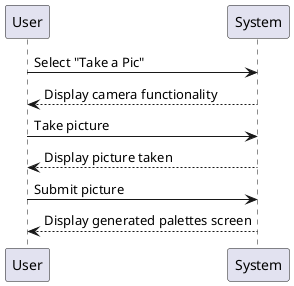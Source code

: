 @startuml
User -> System: Select "Take a Pic"
System --> User: Display camera functionality

User -> System: Take picture
System --> User: Display picture taken
User -> System: Submit picture
System --> User: Display generated palettes screen
@enduml